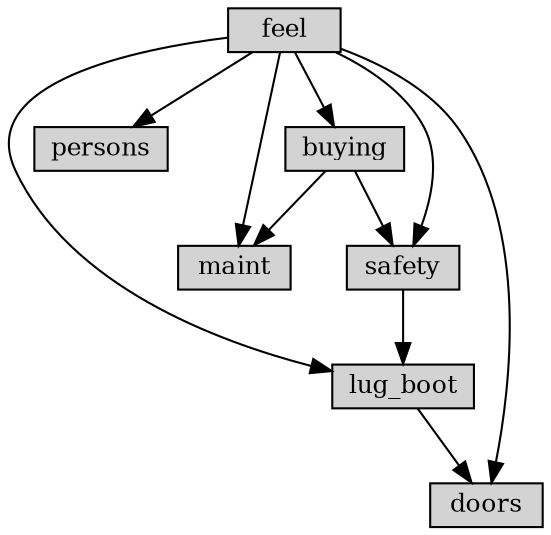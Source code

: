 digraph {
	graph [size="12,12"]
	node [align=left fontsize=12 height=0.2 ranksep=0.1 shape=box style=filled]
	feel -> buying
	feel -> persons
	feel -> maint
	feel -> safety
	feel -> doors
	feel -> lug_boot
	buying -> maint
	buying -> safety
	safety -> lug_boot
	lug_boot -> doors
}

